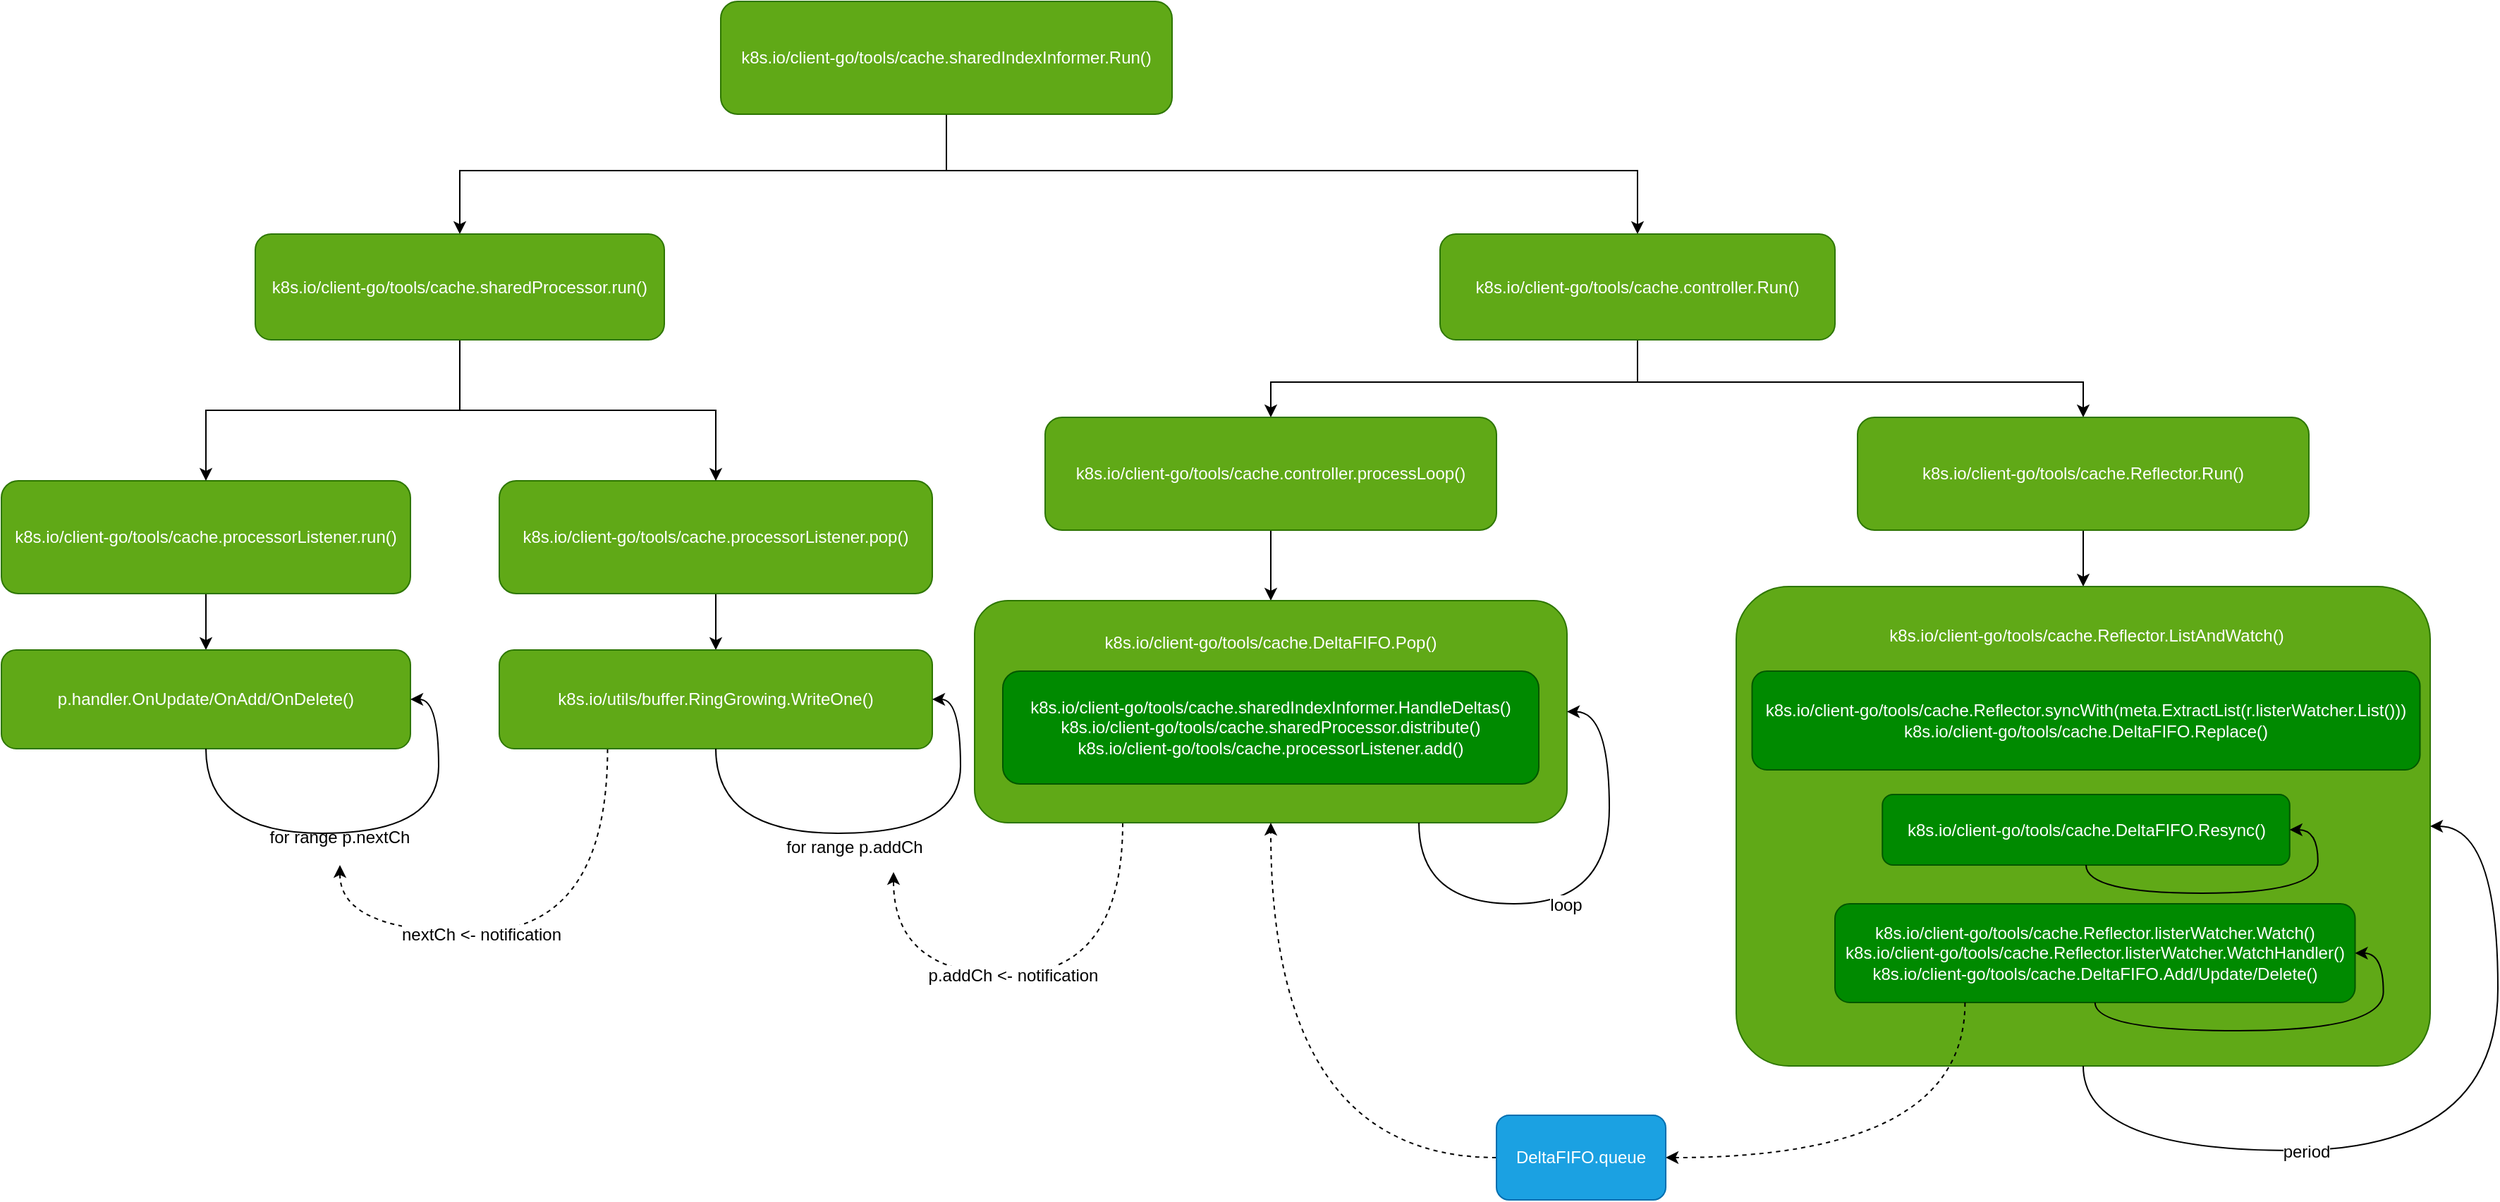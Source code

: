 <mxfile version="12.7.9" type="device"><diagram id="i54HQp5ANgUTQHYTFD9M" name="第 1 页"><mxGraphModel dx="2184" dy="482" grid="1" gridSize="10" guides="1" tooltips="1" connect="1" arrows="1" fold="1" page="1" pageScale="1" pageWidth="827" pageHeight="1169" math="0" shadow="0"><root><mxCell id="0"/><mxCell id="1" parent="0"/><mxCell id="jNNgwQPf1YUNfhcTksMn-3" style="edgeStyle=orthogonalEdgeStyle;rounded=0;orthogonalLoop=1;jettySize=auto;html=1;entryX=0.5;entryY=0;entryDx=0;entryDy=0;exitX=0.5;exitY=1;exitDx=0;exitDy=0;" parent="1" source="jNNgwQPf1YUNfhcTksMn-1" target="jNNgwQPf1YUNfhcTksMn-2" edge="1"><mxGeometry relative="1" as="geometry"><Array as="points"><mxPoint x="-500" y="250"/><mxPoint x="-10" y="250"/></Array></mxGeometry></mxCell><mxCell id="jNNgwQPf1YUNfhcTksMn-40" style="edgeStyle=orthogonalEdgeStyle;rounded=0;orthogonalLoop=1;jettySize=auto;html=1;" parent="1" source="jNNgwQPf1YUNfhcTksMn-1" target="jNNgwQPf1YUNfhcTksMn-33" edge="1"><mxGeometry relative="1" as="geometry"><Array as="points"><mxPoint x="-500" y="250"/><mxPoint x="-845" y="250"/></Array></mxGeometry></mxCell><mxCell id="jNNgwQPf1YUNfhcTksMn-1" value="&lt;span style=&quot;color: rgb(255 , 255 , 255) ; white-space: normal&quot;&gt;k8s.io/client-go/tools/cache.sharedIndexInformer.Run()&lt;/span&gt;" style="rounded=1;whiteSpace=wrap;html=1;fillColor=#60a917;strokeColor=#2D7600;fontColor=#ffffff;" parent="1" vertex="1"><mxGeometry x="-660" y="130" width="320" height="80" as="geometry"/></mxCell><mxCell id="jNNgwQPf1YUNfhcTksMn-7" style="edgeStyle=orthogonalEdgeStyle;rounded=0;orthogonalLoop=1;jettySize=auto;html=1;" parent="1" source="jNNgwQPf1YUNfhcTksMn-2" target="jNNgwQPf1YUNfhcTksMn-5" edge="1"><mxGeometry relative="1" as="geometry"><Array as="points"><mxPoint x="-10" y="400"/><mxPoint x="306" y="400"/></Array></mxGeometry></mxCell><mxCell id="jNNgwQPf1YUNfhcTksMn-36" style="edgeStyle=orthogonalEdgeStyle;rounded=0;orthogonalLoop=1;jettySize=auto;html=1;" parent="1" source="jNNgwQPf1YUNfhcTksMn-2" target="jNNgwQPf1YUNfhcTksMn-4" edge="1"><mxGeometry relative="1" as="geometry"><Array as="points"><mxPoint x="-10" y="400"/><mxPoint x="-270" y="400"/></Array></mxGeometry></mxCell><mxCell id="jNNgwQPf1YUNfhcTksMn-2" value="&lt;span style=&quot;color: rgb(255 , 255 , 255) ; white-space: normal&quot;&gt;k8s.io/client-go/tools/cache.controller.Run()&lt;/span&gt;" style="rounded=1;whiteSpace=wrap;html=1;fillColor=#60a917;strokeColor=#2D7600;fontColor=#ffffff;" parent="1" vertex="1"><mxGeometry x="-150" y="295" width="280" height="75" as="geometry"/></mxCell><mxCell id="jNNgwQPf1YUNfhcTksMn-25" style="edgeStyle=orthogonalEdgeStyle;curved=1;rounded=0;orthogonalLoop=1;jettySize=auto;html=1;entryX=0.5;entryY=0;entryDx=0;entryDy=0;" parent="1" source="jNNgwQPf1YUNfhcTksMn-4" target="jNNgwQPf1YUNfhcTksMn-18" edge="1"><mxGeometry relative="1" as="geometry"/></mxCell><mxCell id="jNNgwQPf1YUNfhcTksMn-4" value="&lt;span style=&quot;color: rgb(255 , 255 , 255) ; white-space: normal&quot;&gt;k8s.io/client-go/tools/cache.controller.processLoop()&lt;/span&gt;" style="rounded=1;whiteSpace=wrap;html=1;fillColor=#60a917;strokeColor=#2D7600;fontColor=#ffffff;" parent="1" vertex="1"><mxGeometry x="-430" y="425" width="320" height="80" as="geometry"/></mxCell><mxCell id="jNNgwQPf1YUNfhcTksMn-9" style="edgeStyle=orthogonalEdgeStyle;rounded=0;orthogonalLoop=1;jettySize=auto;html=1;entryX=0.5;entryY=0;entryDx=0;entryDy=0;" parent="1" source="jNNgwQPf1YUNfhcTksMn-5" target="jNNgwQPf1YUNfhcTksMn-8" edge="1"><mxGeometry relative="1" as="geometry"/></mxCell><mxCell id="jNNgwQPf1YUNfhcTksMn-5" value="&lt;span style=&quot;color: rgb(255 , 255 , 255) ; white-space: normal&quot;&gt;k8s.io/client-go/tools/cache.Reflector.Run()&lt;/span&gt;" style="rounded=1;whiteSpace=wrap;html=1;fillColor=#60a917;strokeColor=#2D7600;fontColor=#ffffff;" parent="1" vertex="1"><mxGeometry x="146" y="425" width="320" height="80" as="geometry"/></mxCell><mxCell id="jNNgwQPf1YUNfhcTksMn-8" value="" style="rounded=1;whiteSpace=wrap;html=1;fillColor=#60a917;strokeColor=#2D7600;fontColor=#ffffff;arcSize=11;" parent="1" vertex="1"><mxGeometry x="60" y="545" width="492" height="340" as="geometry"/></mxCell><mxCell id="jNNgwQPf1YUNfhcTksMn-12" value="k8s.io/client-go/tools/cache.DeltaFIFO.Resync()" style="rounded=1;whiteSpace=wrap;html=1;fillColor=#008a00;strokeColor=#005700;fontColor=#ffffff;" parent="1" vertex="1"><mxGeometry x="163.63" y="692.5" width="288.75" height="50" as="geometry"/></mxCell><mxCell id="jNNgwQPf1YUNfhcTksMn-13" value="&lt;span style=&quot;color: rgb(255 , 255 , 255)&quot;&gt;k8s.io/client-go/tools/cache.Reflector.ListAndWatch()&lt;/span&gt;" style="text;html=1;strokeColor=none;fillColor=none;align=center;verticalAlign=middle;whiteSpace=wrap;rounded=0;" parent="1" vertex="1"><mxGeometry x="158.5" y="555" width="299" height="50" as="geometry"/></mxCell><mxCell id="jNNgwQPf1YUNfhcTksMn-14" value="k8s.io/client-go/tools/cache.Reflector.syncWith(meta.ExtractList(r.listerWatcher.List()))&lt;br&gt;k8s.io/client-go/tools/cache.DeltaFIFO.Replace()" style="rounded=1;whiteSpace=wrap;html=1;fillColor=#008a00;strokeColor=#005700;fontColor=#ffffff;" parent="1" vertex="1"><mxGeometry x="71.25" y="605" width="473.5" height="70" as="geometry"/></mxCell><mxCell id="jNNgwQPf1YUNfhcTksMn-15" value="k8s.io/client-go/tools/cache.Reflector.listerWatcher.Watch()&lt;br&gt;k8s.io/client-go/tools/cache.Reflector.listerWatcher.WatchHandler()&lt;br&gt;k8s.io/client-go/tools/cache.DeltaFIFO.Add/Update/Delete()" style="rounded=1;whiteSpace=wrap;html=1;fillColor=#008a00;strokeColor=#005700;fontColor=#ffffff;" parent="1" vertex="1"><mxGeometry x="130" y="770" width="368.75" height="70" as="geometry"/></mxCell><mxCell id="jNNgwQPf1YUNfhcTksMn-16" style="edgeStyle=orthogonalEdgeStyle;curved=1;rounded=0;orthogonalLoop=1;jettySize=auto;html=1;entryX=1;entryY=0.5;entryDx=0;entryDy=0;exitX=0.5;exitY=1;exitDx=0;exitDy=0;" parent="1" source="jNNgwQPf1YUNfhcTksMn-8" target="jNNgwQPf1YUNfhcTksMn-8" edge="1"><mxGeometry relative="1" as="geometry"><Array as="points"><mxPoint x="306" y="945"/><mxPoint x="600" y="945"/><mxPoint x="600" y="715"/></Array></mxGeometry></mxCell><mxCell id="jNNgwQPf1YUNfhcTksMn-17" value="period" style="text;html=1;align=center;verticalAlign=middle;resizable=0;points=[];labelBackgroundColor=#ffffff;" parent="jNNgwQPf1YUNfhcTksMn-16" vertex="1" connectable="0"><mxGeometry x="-0.312" y="-1" relative="1" as="geometry"><mxPoint as="offset"/></mxGeometry></mxCell><mxCell id="jNNgwQPf1YUNfhcTksMn-49" style="edgeStyle=orthogonalEdgeStyle;curved=1;rounded=0;orthogonalLoop=1;jettySize=auto;html=1;entryX=0.75;entryY=1;entryDx=0;entryDy=0;exitX=0.25;exitY=1;exitDx=0;exitDy=0;fillColor=#6a00ff;strokeColor=#000000;dashed=1;" parent="1" source="jNNgwQPf1YUNfhcTksMn-18" target="jNNgwQPf1YUNfhcTksMn-50" edge="1"><mxGeometry relative="1" as="geometry"><mxPoint x="-320" y="830" as="targetPoint"/><Array as="points"><mxPoint x="-375" y="820"/><mxPoint x="-537" y="820"/></Array></mxGeometry></mxCell><mxCell id="jNNgwQPf1YUNfhcTksMn-51" value="p.addCh &amp;lt;- notification" style="text;html=1;align=center;verticalAlign=middle;resizable=0;points=[];labelBackgroundColor=#ffffff;" parent="jNNgwQPf1YUNfhcTksMn-49" vertex="1" connectable="0"><mxGeometry x="0.087" y="1" relative="1" as="geometry"><mxPoint as="offset"/></mxGeometry></mxCell><mxCell id="jNNgwQPf1YUNfhcTksMn-18" value="" style="rounded=1;whiteSpace=wrap;html=1;fillColor=#60a917;strokeColor=#2D7600;fontColor=#ffffff;" parent="1" vertex="1"><mxGeometry x="-480" y="555" width="420" height="157.5" as="geometry"/></mxCell><mxCell id="jNNgwQPf1YUNfhcTksMn-19" value="k8s.io/client-go/tools/cache.sharedIndexInformer.HandleDeltas()&lt;br&gt;k8s.io/client-go/tools/cache.sharedProcessor.distribute()&lt;br&gt;k8s.io/client-go/tools/cache.processorListener.add()" style="rounded=1;whiteSpace=wrap;html=1;fillColor=#008a00;strokeColor=#005700;fontColor=#ffffff;" parent="1" vertex="1"><mxGeometry x="-460" y="605" width="380" height="80" as="geometry"/></mxCell><mxCell id="jNNgwQPf1YUNfhcTksMn-29" style="edgeStyle=orthogonalEdgeStyle;curved=1;rounded=0;orthogonalLoop=1;jettySize=auto;html=1;entryX=0.5;entryY=0;entryDx=0;entryDy=0;" parent="1" source="jNNgwQPf1YUNfhcTksMn-27" target="jNNgwQPf1YUNfhcTksMn-28" edge="1"><mxGeometry relative="1" as="geometry"/></mxCell><mxCell id="jNNgwQPf1YUNfhcTksMn-27" value="k8s.io/client-go/tools/cache.processorListener.pop()" style="rounded=1;whiteSpace=wrap;html=1;fillColor=#60a917;strokeColor=#2D7600;fontColor=#ffffff;" parent="1" vertex="1"><mxGeometry x="-817" y="470" width="307" height="80" as="geometry"/></mxCell><mxCell id="jNNgwQPf1YUNfhcTksMn-52" style="edgeStyle=orthogonalEdgeStyle;curved=1;rounded=0;orthogonalLoop=1;jettySize=auto;html=1;dashed=1;strokeColor=#000000;entryX=0.5;entryY=1;entryDx=0;entryDy=0;exitX=0.25;exitY=1;exitDx=0;exitDy=0;" parent="1" source="jNNgwQPf1YUNfhcTksMn-28" target="jNNgwQPf1YUNfhcTksMn-53" edge="1"><mxGeometry relative="1" as="geometry"><mxPoint x="-730" y="780" as="targetPoint"/><Array as="points"><mxPoint x="-740" y="790"/><mxPoint x="-930" y="790"/></Array></mxGeometry></mxCell><mxCell id="jNNgwQPf1YUNfhcTksMn-56" value="nextCh &amp;lt;- notification" style="text;html=1;align=center;verticalAlign=middle;resizable=0;points=[];labelBackgroundColor=#ffffff;" parent="jNNgwQPf1YUNfhcTksMn-52" vertex="1" connectable="0"><mxGeometry x="0.281" y="2" relative="1" as="geometry"><mxPoint x="15" as="offset"/></mxGeometry></mxCell><mxCell id="jNNgwQPf1YUNfhcTksMn-28" value="k8s.io/utils/buffer.RingGrowing.WriteOne()" style="rounded=1;whiteSpace=wrap;html=1;fillColor=#60a917;strokeColor=#2D7600;fontColor=#ffffff;" parent="1" vertex="1"><mxGeometry x="-817" y="590" width="307" height="70" as="geometry"/></mxCell><mxCell id="jNNgwQPf1YUNfhcTksMn-30" style="edgeStyle=orthogonalEdgeStyle;curved=1;rounded=0;orthogonalLoop=1;jettySize=auto;html=1;entryX=0.5;entryY=0;entryDx=0;entryDy=0;" parent="1" source="jNNgwQPf1YUNfhcTksMn-31" target="jNNgwQPf1YUNfhcTksMn-32" edge="1"><mxGeometry relative="1" as="geometry"/></mxCell><mxCell id="jNNgwQPf1YUNfhcTksMn-31" value="k8s.io/client-go/tools/cache.processorListener.run()" style="rounded=1;whiteSpace=wrap;html=1;fillColor=#60a917;strokeColor=#2D7600;fontColor=#ffffff;" parent="1" vertex="1"><mxGeometry x="-1170" y="470" width="290" height="80" as="geometry"/></mxCell><mxCell id="jNNgwQPf1YUNfhcTksMn-32" value="p.handler.OnUpdate/OnAdd/OnDelete()" style="rounded=1;whiteSpace=wrap;html=1;fillColor=#60a917;strokeColor=#2D7600;fontColor=#ffffff;" parent="1" vertex="1"><mxGeometry x="-1170" y="590" width="290" height="70" as="geometry"/></mxCell><mxCell id="jNNgwQPf1YUNfhcTksMn-34" style="edgeStyle=orthogonalEdgeStyle;rounded=0;orthogonalLoop=1;jettySize=auto;html=1;" parent="1" source="jNNgwQPf1YUNfhcTksMn-33" target="jNNgwQPf1YUNfhcTksMn-31" edge="1"><mxGeometry relative="1" as="geometry"/></mxCell><mxCell id="jNNgwQPf1YUNfhcTksMn-35" style="edgeStyle=orthogonalEdgeStyle;rounded=0;orthogonalLoop=1;jettySize=auto;html=1;" parent="1" source="jNNgwQPf1YUNfhcTksMn-33" target="jNNgwQPf1YUNfhcTksMn-27" edge="1"><mxGeometry relative="1" as="geometry"/></mxCell><mxCell id="jNNgwQPf1YUNfhcTksMn-33" value="k8s.io/client-go/tools/cache.sharedProcessor.run()" style="rounded=1;whiteSpace=wrap;html=1;fillColor=#60a917;strokeColor=#2D7600;fontColor=#ffffff;" parent="1" vertex="1"><mxGeometry x="-990" y="295" width="290" height="75" as="geometry"/></mxCell><mxCell id="jNNgwQPf1YUNfhcTksMn-38" value="&lt;span style=&quot;color: rgb(255 , 255 , 255)&quot;&gt;k8s.io/client-go/tools/cache.DeltaFIFO.Pop()&lt;/span&gt;" style="text;html=1;strokeColor=none;fillColor=none;align=center;verticalAlign=middle;whiteSpace=wrap;rounded=0;" parent="1" vertex="1"><mxGeometry x="-410" y="565" width="280" height="40" as="geometry"/></mxCell><mxCell id="jNNgwQPf1YUNfhcTksMn-41" style="edgeStyle=orthogonalEdgeStyle;rounded=0;orthogonalLoop=1;jettySize=auto;html=1;entryX=1;entryY=0.5;entryDx=0;entryDy=0;exitX=0.75;exitY=1;exitDx=0;exitDy=0;curved=1;" parent="1" source="jNNgwQPf1YUNfhcTksMn-18" target="jNNgwQPf1YUNfhcTksMn-18" edge="1"><mxGeometry relative="1" as="geometry"><Array as="points"><mxPoint x="-165" y="770"/><mxPoint x="-30" y="770"/><mxPoint x="-30" y="634"/></Array></mxGeometry></mxCell><mxCell id="jNNgwQPf1YUNfhcTksMn-43" value="loop" style="text;html=1;align=center;verticalAlign=middle;resizable=0;points=[];labelBackgroundColor=#ffffff;" parent="jNNgwQPf1YUNfhcTksMn-41" vertex="1" connectable="0"><mxGeometry x="-0.102" y="-1" relative="1" as="geometry"><mxPoint as="offset"/></mxGeometry></mxCell><mxCell id="jNNgwQPf1YUNfhcTksMn-44" style="edgeStyle=orthogonalEdgeStyle;curved=1;rounded=0;orthogonalLoop=1;jettySize=auto;html=1;entryX=1;entryY=0.5;entryDx=0;entryDy=0;exitX=0.5;exitY=1;exitDx=0;exitDy=0;" parent="1" source="jNNgwQPf1YUNfhcTksMn-32" target="jNNgwQPf1YUNfhcTksMn-32" edge="1"><mxGeometry relative="1" as="geometry"><Array as="points"><mxPoint x="-1025" y="720"/><mxPoint x="-860" y="720"/><mxPoint x="-860" y="625"/></Array></mxGeometry></mxCell><mxCell id="jNNgwQPf1YUNfhcTksMn-46" style="edgeStyle=orthogonalEdgeStyle;curved=1;rounded=0;orthogonalLoop=1;jettySize=auto;html=1;entryX=1;entryY=0.5;entryDx=0;entryDy=0;exitX=0.5;exitY=1;exitDx=0;exitDy=0;" parent="1" source="jNNgwQPf1YUNfhcTksMn-28" target="jNNgwQPf1YUNfhcTksMn-28" edge="1"><mxGeometry relative="1" as="geometry"><Array as="points"><mxPoint x="-663" y="720"/><mxPoint x="-490" y="720"/><mxPoint x="-490" y="625"/></Array></mxGeometry></mxCell><mxCell id="jNNgwQPf1YUNfhcTksMn-50" value="&lt;span style=&quot;white-space: nowrap ; background-color: rgb(255 , 255 , 255)&quot;&gt;for range p.addCh&lt;/span&gt;" style="text;html=1;strokeColor=none;fillColor=none;align=center;verticalAlign=middle;whiteSpace=wrap;rounded=0;" parent="1" vertex="1"><mxGeometry x="-620" y="712.5" width="110" height="35" as="geometry"/></mxCell><mxCell id="jNNgwQPf1YUNfhcTksMn-53" value="for range p.nextCh" style="text;html=1;strokeColor=none;fillColor=none;align=center;verticalAlign=middle;whiteSpace=wrap;rounded=0;" parent="1" vertex="1"><mxGeometry x="-990" y="702.5" width="120" height="40" as="geometry"/></mxCell><mxCell id="jNNgwQPf1YUNfhcTksMn-64" style="edgeStyle=orthogonalEdgeStyle;curved=1;rounded=0;orthogonalLoop=1;jettySize=auto;html=1;entryX=0.5;entryY=1;entryDx=0;entryDy=0;dashed=1;strokeColor=#000000;exitX=0;exitY=0.5;exitDx=0;exitDy=0;" parent="1" source="jNNgwQPf1YUNfhcTksMn-65" target="jNNgwQPf1YUNfhcTksMn-18" edge="1"><mxGeometry relative="1" as="geometry"><mxPoint x="-200" y="950" as="sourcePoint"/><Array as="points"><mxPoint x="-270" y="950"/></Array></mxGeometry></mxCell><mxCell id="jNNgwQPf1YUNfhcTksMn-61" style="rounded=0;orthogonalLoop=1;jettySize=auto;html=1;entryX=1;entryY=0.5;entryDx=0;entryDy=0;dashed=1;strokeColor=#000000;exitX=0.25;exitY=1;exitDx=0;exitDy=0;edgeStyle=orthogonalEdgeStyle;curved=1;" parent="1" source="jNNgwQPf1YUNfhcTksMn-15" target="jNNgwQPf1YUNfhcTksMn-65" edge="1"><mxGeometry relative="1" as="geometry"><mxPoint x="-70" y="950" as="targetPoint"/><Array as="points"><mxPoint x="222" y="950"/></Array></mxGeometry></mxCell><mxCell id="jNNgwQPf1YUNfhcTksMn-65" value="&lt;span style=&quot;white-space: normal&quot;&gt;DeltaFIFO.queue&lt;/span&gt;" style="rounded=1;whiteSpace=wrap;html=1;fillColor=#1ba1e2;strokeColor=#006EAF;fontColor=#ffffff;" parent="1" vertex="1"><mxGeometry x="-110" y="920" width="120" height="60" as="geometry"/></mxCell><mxCell id="jNNgwQPf1YUNfhcTksMn-66" style="edgeStyle=orthogonalEdgeStyle;curved=1;rounded=0;orthogonalLoop=1;jettySize=auto;html=1;entryX=1;entryY=0.5;entryDx=0;entryDy=0;strokeColor=#000000;exitX=0.5;exitY=1;exitDx=0;exitDy=0;" parent="1" source="jNNgwQPf1YUNfhcTksMn-12" target="jNNgwQPf1YUNfhcTksMn-12" edge="1"><mxGeometry relative="1" as="geometry"/></mxCell><mxCell id="jNNgwQPf1YUNfhcTksMn-67" style="edgeStyle=orthogonalEdgeStyle;curved=1;rounded=0;orthogonalLoop=1;jettySize=auto;html=1;entryX=1;entryY=0.5;entryDx=0;entryDy=0;strokeColor=#000000;exitX=0.5;exitY=1;exitDx=0;exitDy=0;" parent="1" source="jNNgwQPf1YUNfhcTksMn-15" target="jNNgwQPf1YUNfhcTksMn-15" edge="1"><mxGeometry relative="1" as="geometry"/></mxCell></root></mxGraphModel></diagram></mxfile>